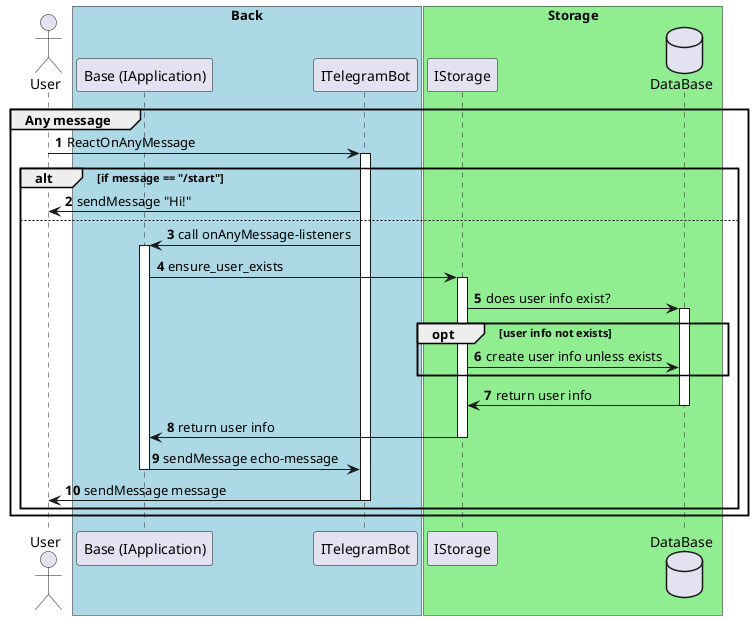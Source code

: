@startuml

actor "User" as user

box "Back" #LightBlue
  participant "Base (IApplication)" as app
  participant "ITelegramBot" as telegrambot
  box "Storage" #LightGreen
    participant "IStorage" as storage
    database "DataBase" as db
  end box
end box

autonumber
group Any message
  user -> telegrambot++: ReactOnAnyMessage
  alt if message == "/start"
    telegrambot -> user: sendMessage "Hi!"
  else
    telegrambot -> app++: call onAnyMessage-listeners
    app -> storage++: ensure_user_exists
    storage -> db++: does user info exist?
    opt user info not exists
      storage -> db: create user info unless exists
    end
    db -> storage--: return user info
    storage -> app--: return user info
    app -> telegrambot--: sendMessage echo-message
    telegrambot -> user--: sendMessage message
  end alt
end group

@enduml
